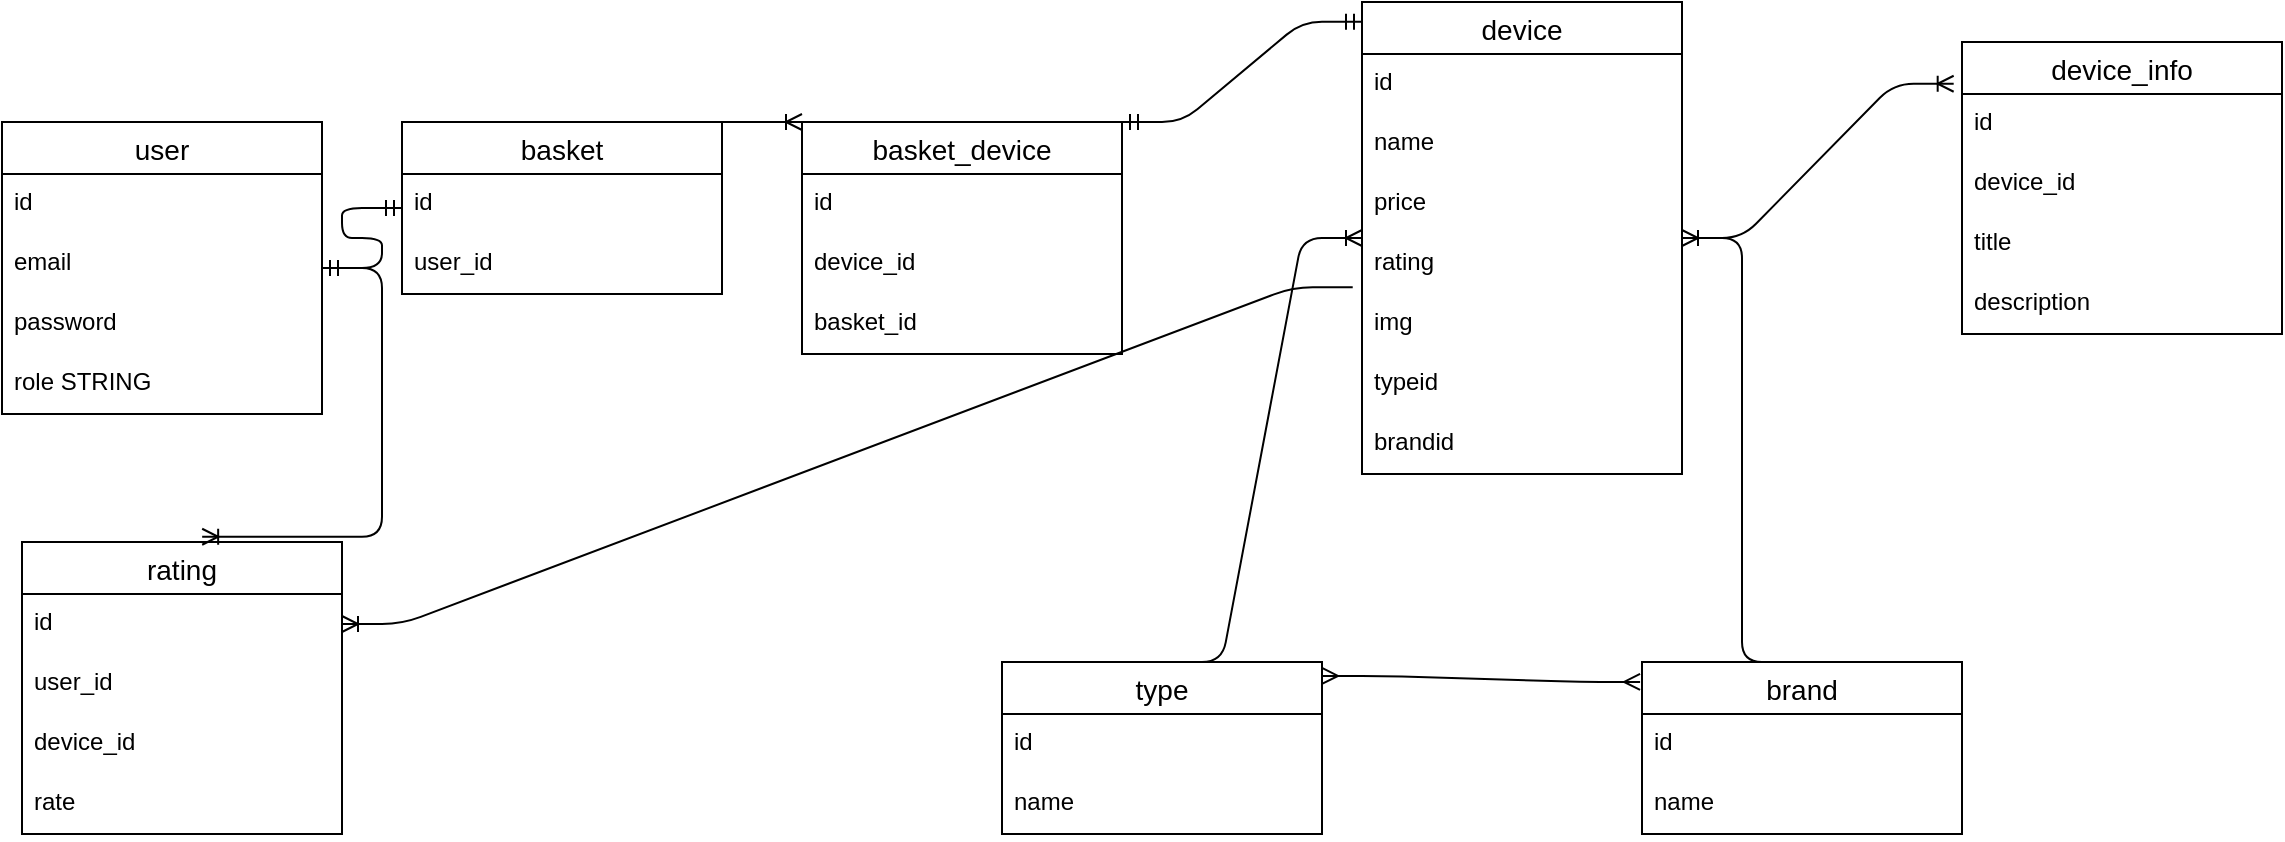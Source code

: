 <mxfile version="15.2.7" type="device"><diagram id="WIPynE6BOy2nI1mgT-Wz" name="Page-1"><mxGraphModel dx="1200" dy="885" grid="1" gridSize="10" guides="1" tooltips="1" connect="1" arrows="1" fold="1" page="1" pageScale="1" pageWidth="2336" pageHeight="1654" math="0" shadow="0"><root><mxCell id="0"/><mxCell id="1" parent="0"/><mxCell id="ZtzxEVyjqCHfN12doFmw-1" value="user" style="swimlane;fontStyle=0;childLayout=stackLayout;horizontal=1;startSize=26;horizontalStack=0;resizeParent=1;resizeParentMax=0;resizeLast=0;collapsible=1;marginBottom=0;align=center;fontSize=14;" vertex="1" parent="1"><mxGeometry x="40" y="110" width="160" height="146" as="geometry"/></mxCell><mxCell id="ZtzxEVyjqCHfN12doFmw-2" value="id" style="text;strokeColor=none;fillColor=none;spacingLeft=4;spacingRight=4;overflow=hidden;rotatable=0;points=[[0,0.5],[1,0.5]];portConstraint=eastwest;fontSize=12;" vertex="1" parent="ZtzxEVyjqCHfN12doFmw-1"><mxGeometry y="26" width="160" height="30" as="geometry"/></mxCell><mxCell id="ZtzxEVyjqCHfN12doFmw-3" value="email" style="text;strokeColor=none;fillColor=none;spacingLeft=4;spacingRight=4;overflow=hidden;rotatable=0;points=[[0,0.5],[1,0.5]];portConstraint=eastwest;fontSize=12;" vertex="1" parent="ZtzxEVyjqCHfN12doFmw-1"><mxGeometry y="56" width="160" height="30" as="geometry"/></mxCell><mxCell id="ZtzxEVyjqCHfN12doFmw-4" value="password" style="text;strokeColor=none;fillColor=none;spacingLeft=4;spacingRight=4;overflow=hidden;rotatable=0;points=[[0,0.5],[1,0.5]];portConstraint=eastwest;fontSize=12;" vertex="1" parent="ZtzxEVyjqCHfN12doFmw-1"><mxGeometry y="86" width="160" height="30" as="geometry"/></mxCell><mxCell id="ZtzxEVyjqCHfN12doFmw-5" value="role STRING" style="text;strokeColor=none;fillColor=none;spacingLeft=4;spacingRight=4;overflow=hidden;rotatable=0;points=[[0,0.5],[1,0.5]];portConstraint=eastwest;fontSize=12;" vertex="1" parent="ZtzxEVyjqCHfN12doFmw-1"><mxGeometry y="116" width="160" height="30" as="geometry"/></mxCell><mxCell id="ZtzxEVyjqCHfN12doFmw-6" value="basket" style="swimlane;fontStyle=0;childLayout=stackLayout;horizontal=1;startSize=26;horizontalStack=0;resizeParent=1;resizeParentMax=0;resizeLast=0;collapsible=1;marginBottom=0;align=center;fontSize=14;" vertex="1" parent="1"><mxGeometry x="240" y="110" width="160" height="86" as="geometry"/></mxCell><mxCell id="ZtzxEVyjqCHfN12doFmw-7" value="id" style="text;strokeColor=none;fillColor=none;spacingLeft=4;spacingRight=4;overflow=hidden;rotatable=0;points=[[0,0.5],[1,0.5]];portConstraint=eastwest;fontSize=12;" vertex="1" parent="ZtzxEVyjqCHfN12doFmw-6"><mxGeometry y="26" width="160" height="30" as="geometry"/></mxCell><mxCell id="ZtzxEVyjqCHfN12doFmw-8" value="user_id" style="text;strokeColor=none;fillColor=none;spacingLeft=4;spacingRight=4;overflow=hidden;rotatable=0;points=[[0,0.5],[1,0.5]];portConstraint=eastwest;fontSize=12;" vertex="1" parent="ZtzxEVyjqCHfN12doFmw-6"><mxGeometry y="56" width="160" height="30" as="geometry"/></mxCell><mxCell id="ZtzxEVyjqCHfN12doFmw-11" value="" style="edgeStyle=entityRelationEdgeStyle;fontSize=12;html=1;endArrow=ERmandOne;startArrow=ERmandOne;" edge="1" parent="1" source="ZtzxEVyjqCHfN12doFmw-1" target="ZtzxEVyjqCHfN12doFmw-6"><mxGeometry width="100" height="100" relative="1" as="geometry"><mxPoint x="360" y="440" as="sourcePoint"/><mxPoint x="460" y="340" as="targetPoint"/></mxGeometry></mxCell><mxCell id="ZtzxEVyjqCHfN12doFmw-12" value="device" style="swimlane;fontStyle=0;childLayout=stackLayout;horizontal=1;startSize=26;horizontalStack=0;resizeParent=1;resizeParentMax=0;resizeLast=0;collapsible=1;marginBottom=0;align=center;fontSize=14;" vertex="1" parent="1"><mxGeometry x="720" y="50" width="160" height="236" as="geometry"/></mxCell><mxCell id="ZtzxEVyjqCHfN12doFmw-13" value="id" style="text;strokeColor=none;fillColor=none;spacingLeft=4;spacingRight=4;overflow=hidden;rotatable=0;points=[[0,0.5],[1,0.5]];portConstraint=eastwest;fontSize=12;" vertex="1" parent="ZtzxEVyjqCHfN12doFmw-12"><mxGeometry y="26" width="160" height="30" as="geometry"/></mxCell><mxCell id="ZtzxEVyjqCHfN12doFmw-14" value="name" style="text;strokeColor=none;fillColor=none;spacingLeft=4;spacingRight=4;overflow=hidden;rotatable=0;points=[[0,0.5],[1,0.5]];portConstraint=eastwest;fontSize=12;" vertex="1" parent="ZtzxEVyjqCHfN12doFmw-12"><mxGeometry y="56" width="160" height="30" as="geometry"/></mxCell><mxCell id="ZtzxEVyjqCHfN12doFmw-17" value="price" style="text;strokeColor=none;fillColor=none;spacingLeft=4;spacingRight=4;overflow=hidden;rotatable=0;points=[[0,0.5],[1,0.5]];portConstraint=eastwest;fontSize=12;" vertex="1" parent="ZtzxEVyjqCHfN12doFmw-12"><mxGeometry y="86" width="160" height="30" as="geometry"/></mxCell><mxCell id="ZtzxEVyjqCHfN12doFmw-15" value="rating" style="text;strokeColor=none;fillColor=none;spacingLeft=4;spacingRight=4;overflow=hidden;rotatable=0;points=[[0,0.5],[1,0.5]];portConstraint=eastwest;fontSize=12;" vertex="1" parent="ZtzxEVyjqCHfN12doFmw-12"><mxGeometry y="116" width="160" height="30" as="geometry"/></mxCell><mxCell id="ZtzxEVyjqCHfN12doFmw-16" value="img" style="text;strokeColor=none;fillColor=none;spacingLeft=4;spacingRight=4;overflow=hidden;rotatable=0;points=[[0,0.5],[1,0.5]];portConstraint=eastwest;fontSize=12;" vertex="1" parent="ZtzxEVyjqCHfN12doFmw-12"><mxGeometry y="146" width="160" height="30" as="geometry"/></mxCell><mxCell id="ZtzxEVyjqCHfN12doFmw-18" value="typeid" style="text;strokeColor=none;fillColor=none;spacingLeft=4;spacingRight=4;overflow=hidden;rotatable=0;points=[[0,0.5],[1,0.5]];portConstraint=eastwest;fontSize=12;" vertex="1" parent="ZtzxEVyjqCHfN12doFmw-12"><mxGeometry y="176" width="160" height="30" as="geometry"/></mxCell><mxCell id="ZtzxEVyjqCHfN12doFmw-19" value="brandid" style="text;strokeColor=none;fillColor=none;spacingLeft=4;spacingRight=4;overflow=hidden;rotatable=0;points=[[0,0.5],[1,0.5]];portConstraint=eastwest;fontSize=12;" vertex="1" parent="ZtzxEVyjqCHfN12doFmw-12"><mxGeometry y="206" width="160" height="30" as="geometry"/></mxCell><mxCell id="ZtzxEVyjqCHfN12doFmw-20" value="type" style="swimlane;fontStyle=0;childLayout=stackLayout;horizontal=1;startSize=26;horizontalStack=0;resizeParent=1;resizeParentMax=0;resizeLast=0;collapsible=1;marginBottom=0;align=center;fontSize=14;" vertex="1" parent="1"><mxGeometry x="540" y="380" width="160" height="86" as="geometry"/></mxCell><mxCell id="ZtzxEVyjqCHfN12doFmw-21" value="id" style="text;strokeColor=none;fillColor=none;spacingLeft=4;spacingRight=4;overflow=hidden;rotatable=0;points=[[0,0.5],[1,0.5]];portConstraint=eastwest;fontSize=12;" vertex="1" parent="ZtzxEVyjqCHfN12doFmw-20"><mxGeometry y="26" width="160" height="30" as="geometry"/></mxCell><mxCell id="ZtzxEVyjqCHfN12doFmw-22" value="name" style="text;strokeColor=none;fillColor=none;spacingLeft=4;spacingRight=4;overflow=hidden;rotatable=0;points=[[0,0.5],[1,0.5]];portConstraint=eastwest;fontSize=12;" vertex="1" parent="ZtzxEVyjqCHfN12doFmw-20"><mxGeometry y="56" width="160" height="30" as="geometry"/></mxCell><mxCell id="ZtzxEVyjqCHfN12doFmw-24" value="brand" style="swimlane;fontStyle=0;childLayout=stackLayout;horizontal=1;startSize=26;horizontalStack=0;resizeParent=1;resizeParentMax=0;resizeLast=0;collapsible=1;marginBottom=0;align=center;fontSize=14;" vertex="1" parent="1"><mxGeometry x="860" y="380" width="160" height="86" as="geometry"/></mxCell><mxCell id="ZtzxEVyjqCHfN12doFmw-25" value="id" style="text;strokeColor=none;fillColor=none;spacingLeft=4;spacingRight=4;overflow=hidden;rotatable=0;points=[[0,0.5],[1,0.5]];portConstraint=eastwest;fontSize=12;" vertex="1" parent="ZtzxEVyjqCHfN12doFmw-24"><mxGeometry y="26" width="160" height="30" as="geometry"/></mxCell><mxCell id="ZtzxEVyjqCHfN12doFmw-26" value="name" style="text;strokeColor=none;fillColor=none;spacingLeft=4;spacingRight=4;overflow=hidden;rotatable=0;points=[[0,0.5],[1,0.5]];portConstraint=eastwest;fontSize=12;" vertex="1" parent="ZtzxEVyjqCHfN12doFmw-24"><mxGeometry y="56" width="160" height="30" as="geometry"/></mxCell><mxCell id="ZtzxEVyjqCHfN12doFmw-28" value="" style="edgeStyle=entityRelationEdgeStyle;fontSize=12;html=1;endArrow=ERoneToMany;exitX=0.5;exitY=0;exitDx=0;exitDy=0;" edge="1" parent="1" source="ZtzxEVyjqCHfN12doFmw-20" target="ZtzxEVyjqCHfN12doFmw-12"><mxGeometry width="100" height="100" relative="1" as="geometry"><mxPoint x="400" y="440" as="sourcePoint"/><mxPoint x="500" y="340" as="targetPoint"/></mxGeometry></mxCell><mxCell id="ZtzxEVyjqCHfN12doFmw-29" value="" style="edgeStyle=entityRelationEdgeStyle;fontSize=12;html=1;endArrow=ERoneToMany;exitX=0.5;exitY=0;exitDx=0;exitDy=0;" edge="1" parent="1" source="ZtzxEVyjqCHfN12doFmw-24" target="ZtzxEVyjqCHfN12doFmw-12"><mxGeometry width="100" height="100" relative="1" as="geometry"><mxPoint x="400" y="440" as="sourcePoint"/><mxPoint x="700" y="60" as="targetPoint"/></mxGeometry></mxCell><mxCell id="ZtzxEVyjqCHfN12doFmw-31" value="" style="edgeStyle=entityRelationEdgeStyle;fontSize=12;html=1;endArrow=ERmany;startArrow=ERmany;entryX=-0.006;entryY=0.116;entryDx=0;entryDy=0;entryPerimeter=0;exitX=1;exitY=0.081;exitDx=0;exitDy=0;exitPerimeter=0;" edge="1" parent="1" source="ZtzxEVyjqCHfN12doFmw-20" target="ZtzxEVyjqCHfN12doFmw-24"><mxGeometry width="100" height="100" relative="1" as="geometry"><mxPoint x="400" y="440" as="sourcePoint"/><mxPoint x="500" y="340" as="targetPoint"/></mxGeometry></mxCell><mxCell id="ZtzxEVyjqCHfN12doFmw-32" value="device_info" style="swimlane;fontStyle=0;childLayout=stackLayout;horizontal=1;startSize=26;horizontalStack=0;resizeParent=1;resizeParentMax=0;resizeLast=0;collapsible=1;marginBottom=0;align=center;fontSize=14;" vertex="1" parent="1"><mxGeometry x="1020" y="70" width="160" height="146" as="geometry"/></mxCell><mxCell id="ZtzxEVyjqCHfN12doFmw-33" value="id" style="text;strokeColor=none;fillColor=none;spacingLeft=4;spacingRight=4;overflow=hidden;rotatable=0;points=[[0,0.5],[1,0.5]];portConstraint=eastwest;fontSize=12;" vertex="1" parent="ZtzxEVyjqCHfN12doFmw-32"><mxGeometry y="26" width="160" height="30" as="geometry"/></mxCell><mxCell id="ZtzxEVyjqCHfN12doFmw-34" value="device_id" style="text;strokeColor=none;fillColor=none;spacingLeft=4;spacingRight=4;overflow=hidden;rotatable=0;points=[[0,0.5],[1,0.5]];portConstraint=eastwest;fontSize=12;" vertex="1" parent="ZtzxEVyjqCHfN12doFmw-32"><mxGeometry y="56" width="160" height="30" as="geometry"/></mxCell><mxCell id="ZtzxEVyjqCHfN12doFmw-36" value="title " style="text;strokeColor=none;fillColor=none;spacingLeft=4;spacingRight=4;overflow=hidden;rotatable=0;points=[[0,0.5],[1,0.5]];portConstraint=eastwest;fontSize=12;" vertex="1" parent="ZtzxEVyjqCHfN12doFmw-32"><mxGeometry y="86" width="160" height="30" as="geometry"/></mxCell><mxCell id="ZtzxEVyjqCHfN12doFmw-35" value="description" style="text;strokeColor=none;fillColor=none;spacingLeft=4;spacingRight=4;overflow=hidden;rotatable=0;points=[[0,0.5],[1,0.5]];portConstraint=eastwest;fontSize=12;" vertex="1" parent="ZtzxEVyjqCHfN12doFmw-32"><mxGeometry y="116" width="160" height="30" as="geometry"/></mxCell><mxCell id="ZtzxEVyjqCHfN12doFmw-37" value="" style="edgeStyle=entityRelationEdgeStyle;fontSize=12;html=1;endArrow=ERoneToMany;entryX=-0.026;entryY=0.143;entryDx=0;entryDy=0;entryPerimeter=0;" edge="1" parent="1" source="ZtzxEVyjqCHfN12doFmw-12" target="ZtzxEVyjqCHfN12doFmw-32"><mxGeometry width="100" height="100" relative="1" as="geometry"><mxPoint x="870" y="360" as="sourcePoint"/><mxPoint x="970" y="260" as="targetPoint"/></mxGeometry></mxCell><mxCell id="ZtzxEVyjqCHfN12doFmw-38" value="basket_device" style="swimlane;fontStyle=0;childLayout=stackLayout;horizontal=1;startSize=26;horizontalStack=0;resizeParent=1;resizeParentMax=0;resizeLast=0;collapsible=1;marginBottom=0;align=center;fontSize=14;" vertex="1" parent="1"><mxGeometry x="440" y="110" width="160" height="116" as="geometry"/></mxCell><mxCell id="ZtzxEVyjqCHfN12doFmw-39" value="id" style="text;strokeColor=none;fillColor=none;spacingLeft=4;spacingRight=4;overflow=hidden;rotatable=0;points=[[0,0.5],[1,0.5]];portConstraint=eastwest;fontSize=12;" vertex="1" parent="ZtzxEVyjqCHfN12doFmw-38"><mxGeometry y="26" width="160" height="30" as="geometry"/></mxCell><mxCell id="ZtzxEVyjqCHfN12doFmw-40" value="device_id" style="text;strokeColor=none;fillColor=none;spacingLeft=4;spacingRight=4;overflow=hidden;rotatable=0;points=[[0,0.5],[1,0.5]];portConstraint=eastwest;fontSize=12;" vertex="1" parent="ZtzxEVyjqCHfN12doFmw-38"><mxGeometry y="56" width="160" height="30" as="geometry"/></mxCell><mxCell id="ZtzxEVyjqCHfN12doFmw-41" value="basket_id" style="text;strokeColor=none;fillColor=none;spacingLeft=4;spacingRight=4;overflow=hidden;rotatable=0;points=[[0,0.5],[1,0.5]];portConstraint=eastwest;fontSize=12;" vertex="1" parent="ZtzxEVyjqCHfN12doFmw-38"><mxGeometry y="86" width="160" height="30" as="geometry"/></mxCell><mxCell id="ZtzxEVyjqCHfN12doFmw-42" value="" style="edgeStyle=entityRelationEdgeStyle;fontSize=12;html=1;endArrow=ERoneToMany;exitX=1;exitY=0;exitDx=0;exitDy=0;entryX=0;entryY=0;entryDx=0;entryDy=0;" edge="1" parent="1" source="ZtzxEVyjqCHfN12doFmw-6" target="ZtzxEVyjqCHfN12doFmw-38"><mxGeometry width="100" height="100" relative="1" as="geometry"><mxPoint x="390" y="350" as="sourcePoint"/><mxPoint x="490" y="250" as="targetPoint"/></mxGeometry></mxCell><mxCell id="ZtzxEVyjqCHfN12doFmw-43" value="" style="edgeStyle=entityRelationEdgeStyle;fontSize=12;html=1;endArrow=ERmandOne;startArrow=ERmandOne;entryX=0;entryY=0.042;entryDx=0;entryDy=0;entryPerimeter=0;exitX=1;exitY=0;exitDx=0;exitDy=0;" edge="1" parent="1" source="ZtzxEVyjqCHfN12doFmw-38" target="ZtzxEVyjqCHfN12doFmw-12"><mxGeometry width="100" height="100" relative="1" as="geometry"><mxPoint x="390" y="350" as="sourcePoint"/><mxPoint x="490" y="250" as="targetPoint"/></mxGeometry></mxCell><mxCell id="ZtzxEVyjqCHfN12doFmw-44" value="rating" style="swimlane;fontStyle=0;childLayout=stackLayout;horizontal=1;startSize=26;horizontalStack=0;resizeParent=1;resizeParentMax=0;resizeLast=0;collapsible=1;marginBottom=0;align=center;fontSize=14;" vertex="1" parent="1"><mxGeometry x="50" y="320" width="160" height="146" as="geometry"/></mxCell><mxCell id="ZtzxEVyjqCHfN12doFmw-45" value="id" style="text;strokeColor=none;fillColor=none;spacingLeft=4;spacingRight=4;overflow=hidden;rotatable=0;points=[[0,0.5],[1,0.5]];portConstraint=eastwest;fontSize=12;" vertex="1" parent="ZtzxEVyjqCHfN12doFmw-44"><mxGeometry y="26" width="160" height="30" as="geometry"/></mxCell><mxCell id="ZtzxEVyjqCHfN12doFmw-46" value="user_id" style="text;strokeColor=none;fillColor=none;spacingLeft=4;spacingRight=4;overflow=hidden;rotatable=0;points=[[0,0.5],[1,0.5]];portConstraint=eastwest;fontSize=12;" vertex="1" parent="ZtzxEVyjqCHfN12doFmw-44"><mxGeometry y="56" width="160" height="30" as="geometry"/></mxCell><mxCell id="ZtzxEVyjqCHfN12doFmw-47" value="device_id" style="text;strokeColor=none;fillColor=none;spacingLeft=4;spacingRight=4;overflow=hidden;rotatable=0;points=[[0,0.5],[1,0.5]];portConstraint=eastwest;fontSize=12;" vertex="1" parent="ZtzxEVyjqCHfN12doFmw-44"><mxGeometry y="86" width="160" height="30" as="geometry"/></mxCell><mxCell id="ZtzxEVyjqCHfN12doFmw-48" value="rate" style="text;strokeColor=none;fillColor=none;spacingLeft=4;spacingRight=4;overflow=hidden;rotatable=0;points=[[0,0.5],[1,0.5]];portConstraint=eastwest;fontSize=12;" vertex="1" parent="ZtzxEVyjqCHfN12doFmw-44"><mxGeometry y="116" width="160" height="30" as="geometry"/></mxCell><mxCell id="ZtzxEVyjqCHfN12doFmw-49" value="" style="edgeStyle=entityRelationEdgeStyle;fontSize=12;html=1;endArrow=ERoneToMany;entryX=0.563;entryY=-0.018;entryDx=0;entryDy=0;entryPerimeter=0;" edge="1" parent="1" source="ZtzxEVyjqCHfN12doFmw-1" target="ZtzxEVyjqCHfN12doFmw-44"><mxGeometry width="100" height="100" relative="1" as="geometry"><mxPoint x="390" y="350" as="sourcePoint"/><mxPoint x="490" y="250" as="targetPoint"/></mxGeometry></mxCell><mxCell id="ZtzxEVyjqCHfN12doFmw-50" value="" style="edgeStyle=entityRelationEdgeStyle;fontSize=12;html=1;endArrow=ERoneToMany;exitX=-0.029;exitY=0.888;exitDx=0;exitDy=0;exitPerimeter=0;entryX=1;entryY=0.5;entryDx=0;entryDy=0;" edge="1" parent="1" source="ZtzxEVyjqCHfN12doFmw-15" target="ZtzxEVyjqCHfN12doFmw-45"><mxGeometry width="100" height="100" relative="1" as="geometry"><mxPoint x="390" y="350" as="sourcePoint"/><mxPoint x="490" y="250" as="targetPoint"/></mxGeometry></mxCell></root></mxGraphModel></diagram></mxfile>